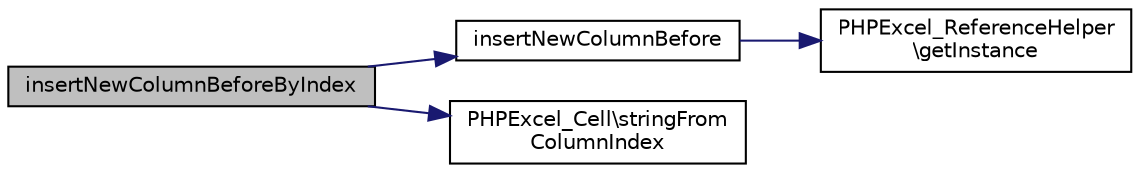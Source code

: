 digraph "insertNewColumnBeforeByIndex"
{
  edge [fontname="Helvetica",fontsize="10",labelfontname="Helvetica",labelfontsize="10"];
  node [fontname="Helvetica",fontsize="10",shape=record];
  rankdir="LR";
  Node461 [label="insertNewColumnBeforeByIndex",height=0.2,width=0.4,color="black", fillcolor="grey75", style="filled", fontcolor="black"];
  Node461 -> Node462 [color="midnightblue",fontsize="10",style="solid",fontname="Helvetica"];
  Node462 [label="insertNewColumnBefore",height=0.2,width=0.4,color="black", fillcolor="white", style="filled",URL="$class_p_h_p_excel___worksheet.html#acae643cf84133a515b302466ed7cc9c1"];
  Node462 -> Node463 [color="midnightblue",fontsize="10",style="solid",fontname="Helvetica"];
  Node463 [label="PHPExcel_ReferenceHelper\l\\getInstance",height=0.2,width=0.4,color="black", fillcolor="white", style="filled",URL="$class_p_h_p_excel___reference_helper.html#ac93fbec81f07e5d15f80db907e63dc10"];
  Node461 -> Node464 [color="midnightblue",fontsize="10",style="solid",fontname="Helvetica"];
  Node464 [label="PHPExcel_Cell\\stringFrom\lColumnIndex",height=0.2,width=0.4,color="black", fillcolor="white", style="filled",URL="$class_p_h_p_excel___cell.html#ab5501b4cf2f8cd0af389ad4096fb9387"];
}
